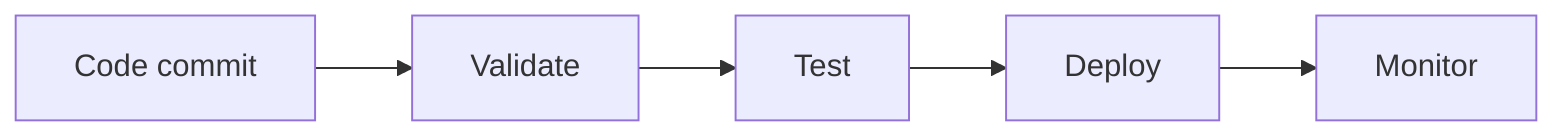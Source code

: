 graph LR
    A[Code commit]:::kv-primary --> B[Validate]:::kv-highlight
    B --> C[Test]:::kv-accent
    C --> D[Deploy]:::kv-accent
    D --> E[Monitor]:::kv-primary